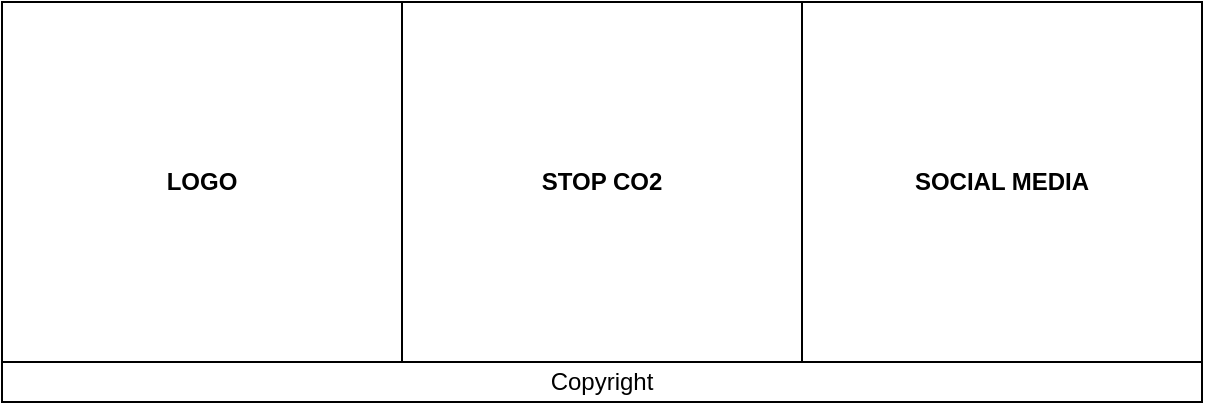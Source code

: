 <mxfile version="13.6.5">
    <diagram id="7IHAwfu1fPf_q0nscU0K" name="Página-1">
        <mxGraphModel dx="1449" dy="488" grid="1" gridSize="10" guides="1" tooltips="1" connect="1" arrows="1" fold="1" page="1" pageScale="1" pageWidth="827" pageHeight="1169" math="0" shadow="0">
            <root>
                <mxCell id="0"/>
                <mxCell id="1" parent="0"/>
                <mxCell id="2" value="" style="rounded=0;whiteSpace=wrap;html=1;" parent="1" vertex="1">
                    <mxGeometry x="-150" width="600" height="200" as="geometry"/>
                </mxCell>
                <mxCell id="4" value="Copyright" style="rounded=0;whiteSpace=wrap;html=1;" parent="1" vertex="1">
                    <mxGeometry x="-150" y="180" width="600" height="20" as="geometry"/>
                </mxCell>
                <mxCell id="8" value="LOGO" style="rounded=0;whiteSpace=wrap;html=1;fontStyle=1" vertex="1" parent="1">
                    <mxGeometry x="-150" width="200" height="180" as="geometry"/>
                </mxCell>
                <mxCell id="9" value="STOP CO2" style="rounded=0;whiteSpace=wrap;html=1;fontStyle=1" vertex="1" parent="1">
                    <mxGeometry x="50" width="200" height="180" as="geometry"/>
                </mxCell>
                <mxCell id="10" value="SOCIAL MEDIA" style="rounded=0;whiteSpace=wrap;html=1;fontStyle=1" vertex="1" parent="1">
                    <mxGeometry x="250" width="200" height="180" as="geometry"/>
                </mxCell>
            </root>
        </mxGraphModel>
    </diagram>
</mxfile>